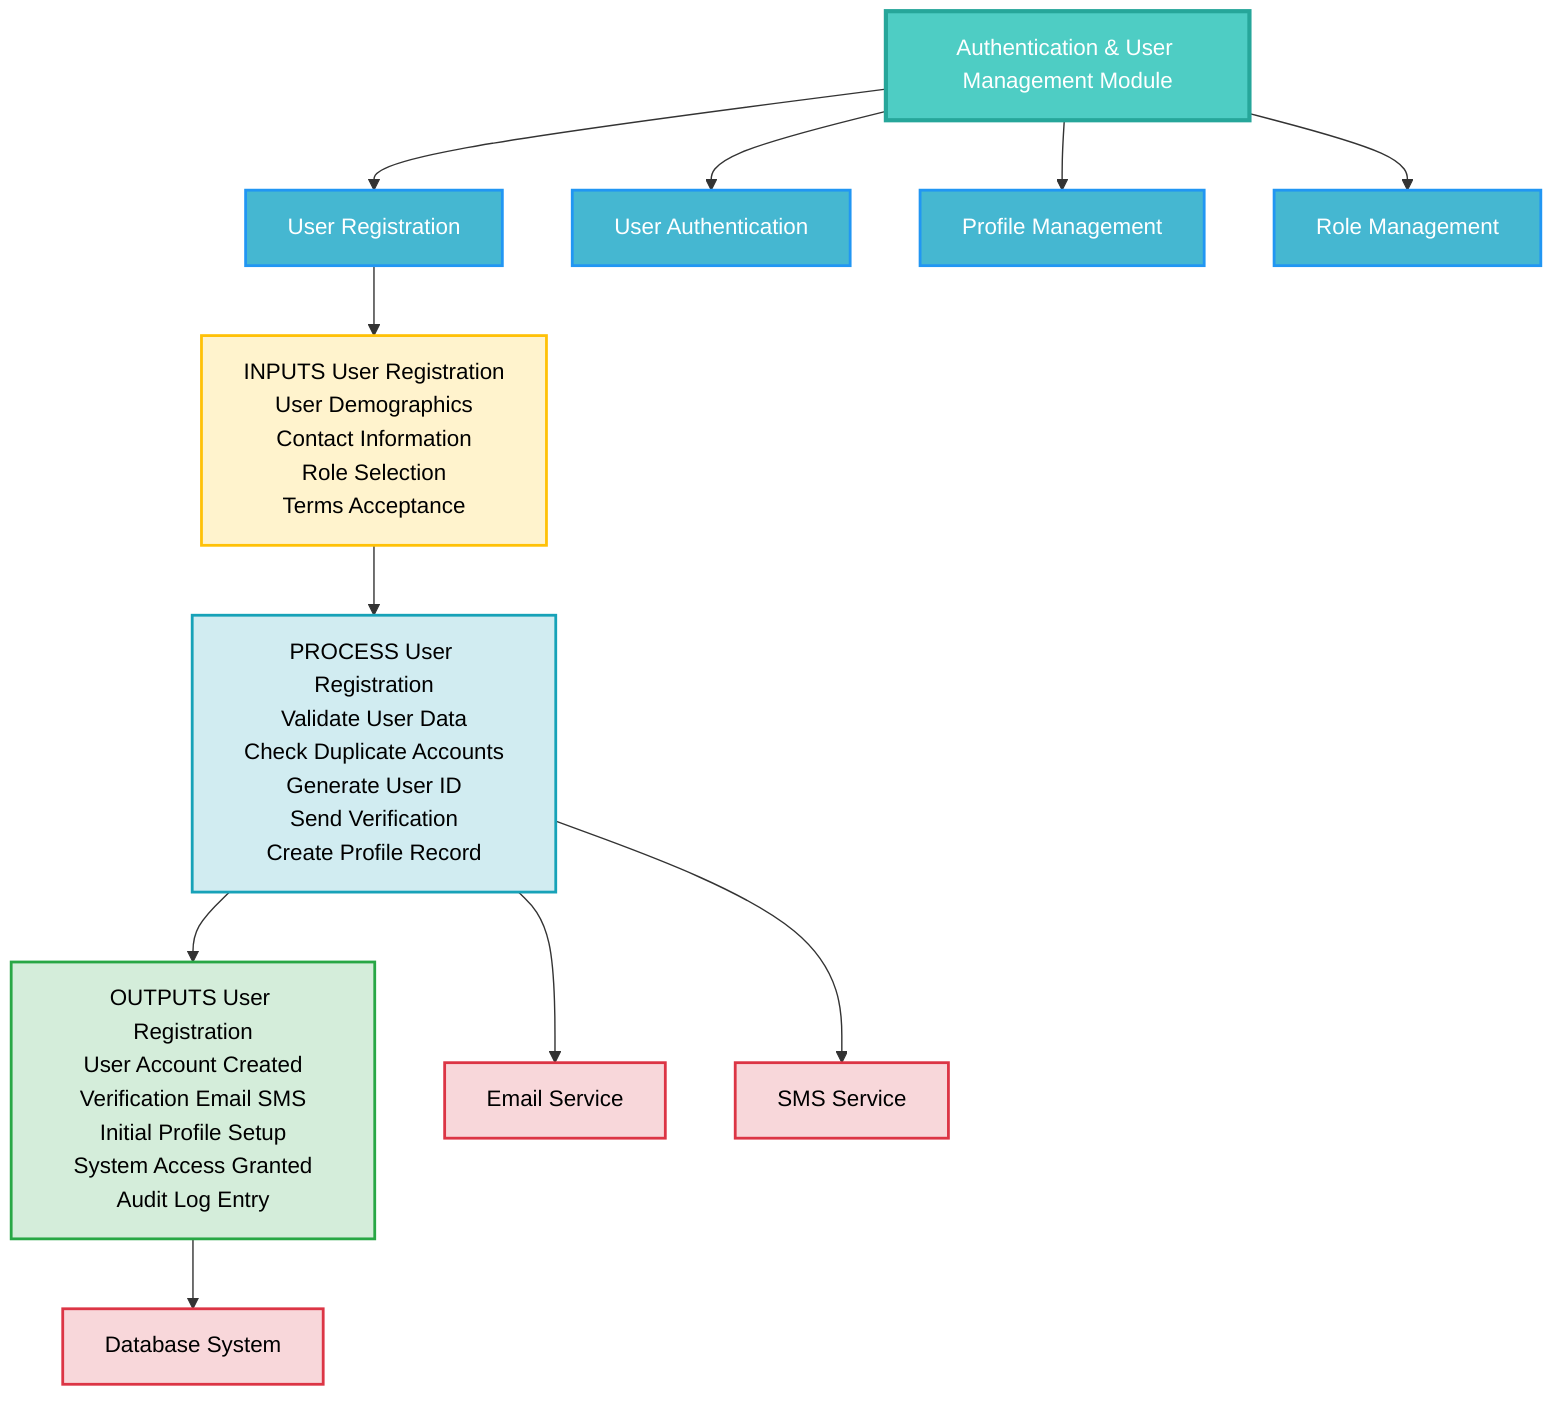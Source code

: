 graph TD
    %% ========================================
    %% AUTHENTICATION MODULE HIPO
    %% User Registration IPO Detail
    %% ========================================
    
    %% MODULE HEADER
    AuthMod[Authentication & User Management Module]
    
    %% SUBMODULES
    UserReg[User Registration]
    UserAuth[User Authentication]
    ProfileMgmt[Profile Management]
    RoleMgmt[Role Management]
    
    %% USER REGISTRATION IPO FLOW
    RegInput[INPUTS User Registration<br/>User Demographics<br/>Contact Information<br/>Role Selection<br/>Terms Acceptance]
    
    RegProcess[PROCESS User Registration<br/>Validate User Data<br/>Check Duplicate Accounts<br/>Generate User ID<br/>Send Verification<br/>Create Profile Record]
    
    RegOutput[OUTPUTS User Registration<br/>User Account Created<br/>Verification Email SMS<br/>Initial Profile Setup<br/>System Access Granted<br/>Audit Log Entry]
    
    %% HIERARCHY
    AuthMod --> UserReg
    AuthMod --> UserAuth
    AuthMod --> ProfileMgmt
    AuthMod --> RoleMgmt
    
    %% IPO FLOW
    UserReg --> RegInput
    RegInput --> RegProcess
    RegProcess --> RegOutput
    
    %% EXTERNAL CONNECTIONS
    EmailService[Email Service]
    SMSService[SMS Service]
    DatabaseSystem[Database System]
    
    RegProcess --> EmailService
    RegProcess --> SMSService
    RegOutput --> DatabaseSystem
    
    %% STYLING
    classDef moduleLevel fill:#4ecdc4,stroke:#26a69a,stroke-width:3px,color:#fff
    classDef submoduleLevel fill:#45b7d1,stroke:#2196f3,stroke-width:2px,color:#fff
    classDef inputStyle fill:#fff3cd,stroke:#ffc107,stroke-width:2px,color:#000
    classDef processStyle fill:#d1ecf1,stroke:#17a2b8,stroke-width:2px,color:#000
    classDef outputStyle fill:#d4edda,stroke:#28a745,stroke-width:2px,color:#000
    classDef externalStyle fill:#f8d7da,stroke:#dc3545,stroke-width:2px,color:#000
    
    %% APPLY STYLES
    class AuthMod moduleLevel
    class UserReg,UserAuth,ProfileMgmt,RoleMgmt submoduleLevel
    class RegInput inputStyle
    class RegProcess processStyle
    class RegOutput outputStyle
    class EmailService,SMSService,DatabaseSystem externalStyle